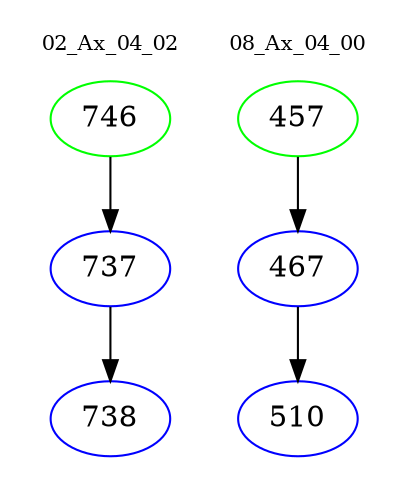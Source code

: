 digraph{
subgraph cluster_0 {
color = white
label = "02_Ax_04_02";
fontsize=10;
T0_746 [label="746", color="green"]
T0_746 -> T0_737 [color="black"]
T0_737 [label="737", color="blue"]
T0_737 -> T0_738 [color="black"]
T0_738 [label="738", color="blue"]
}
subgraph cluster_1 {
color = white
label = "08_Ax_04_00";
fontsize=10;
T1_457 [label="457", color="green"]
T1_457 -> T1_467 [color="black"]
T1_467 [label="467", color="blue"]
T1_467 -> T1_510 [color="black"]
T1_510 [label="510", color="blue"]
}
}
